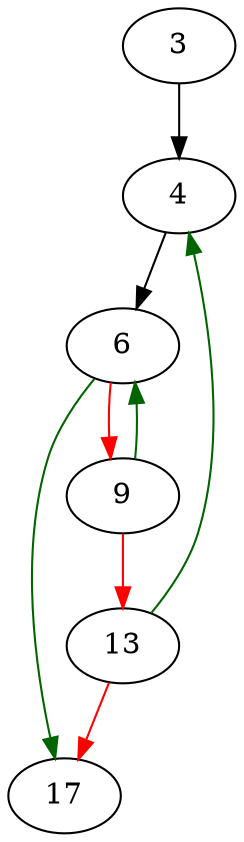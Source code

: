 strict digraph "safe_write" {
	// Node definitions.
	3 [entry=true];
	4;
	6;
	17;
	9;
	13;

	// Edge definitions.
	3 -> 4;
	4 -> 6;
	6 -> 17 [
		color=darkgreen
		cond=true
	];
	6 -> 9 [
		color=red
		cond=false
	];
	9 -> 6 [
		color=darkgreen
		cond=true
	];
	9 -> 13 [
		color=red
		cond=false
	];
	13 -> 4 [
		color=darkgreen
		cond=true
	];
	13 -> 17 [
		color=red
		cond=false
	];
}
